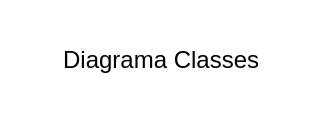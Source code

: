 <mxfile>
  <diagram name="Diagrama Classes" id="ff454718-90ae-4d42-be10-66b02dc7097b">
    <mxGraphModel dx="1220" dy="689" grid="1" gridSize="10" guides="1" tooltips="1" connect="1" arrows="1" fold="1" page="1" pageScale="1" pageWidth="827" pageHeight="1169" math="0" shadow="0">
      <root>
        <mxCell id="0" />
        <mxCell id="1" parent="0" />
        <!-- Adicione seus elementos de diagrama aqui -->
        <mxCell id="2" value="Diagrama Classes" style="text;html=1;strokeColor=none;fillColor=none;align=center;verticalAlign=middle;" vertex="1" parent="1">
          <mxGeometry x="20" y="20" width="160" height="60" as="geometry" />
        </mxCell>
      </root>
    </mxGraphModel>
  </diagram>
</mxfile>
